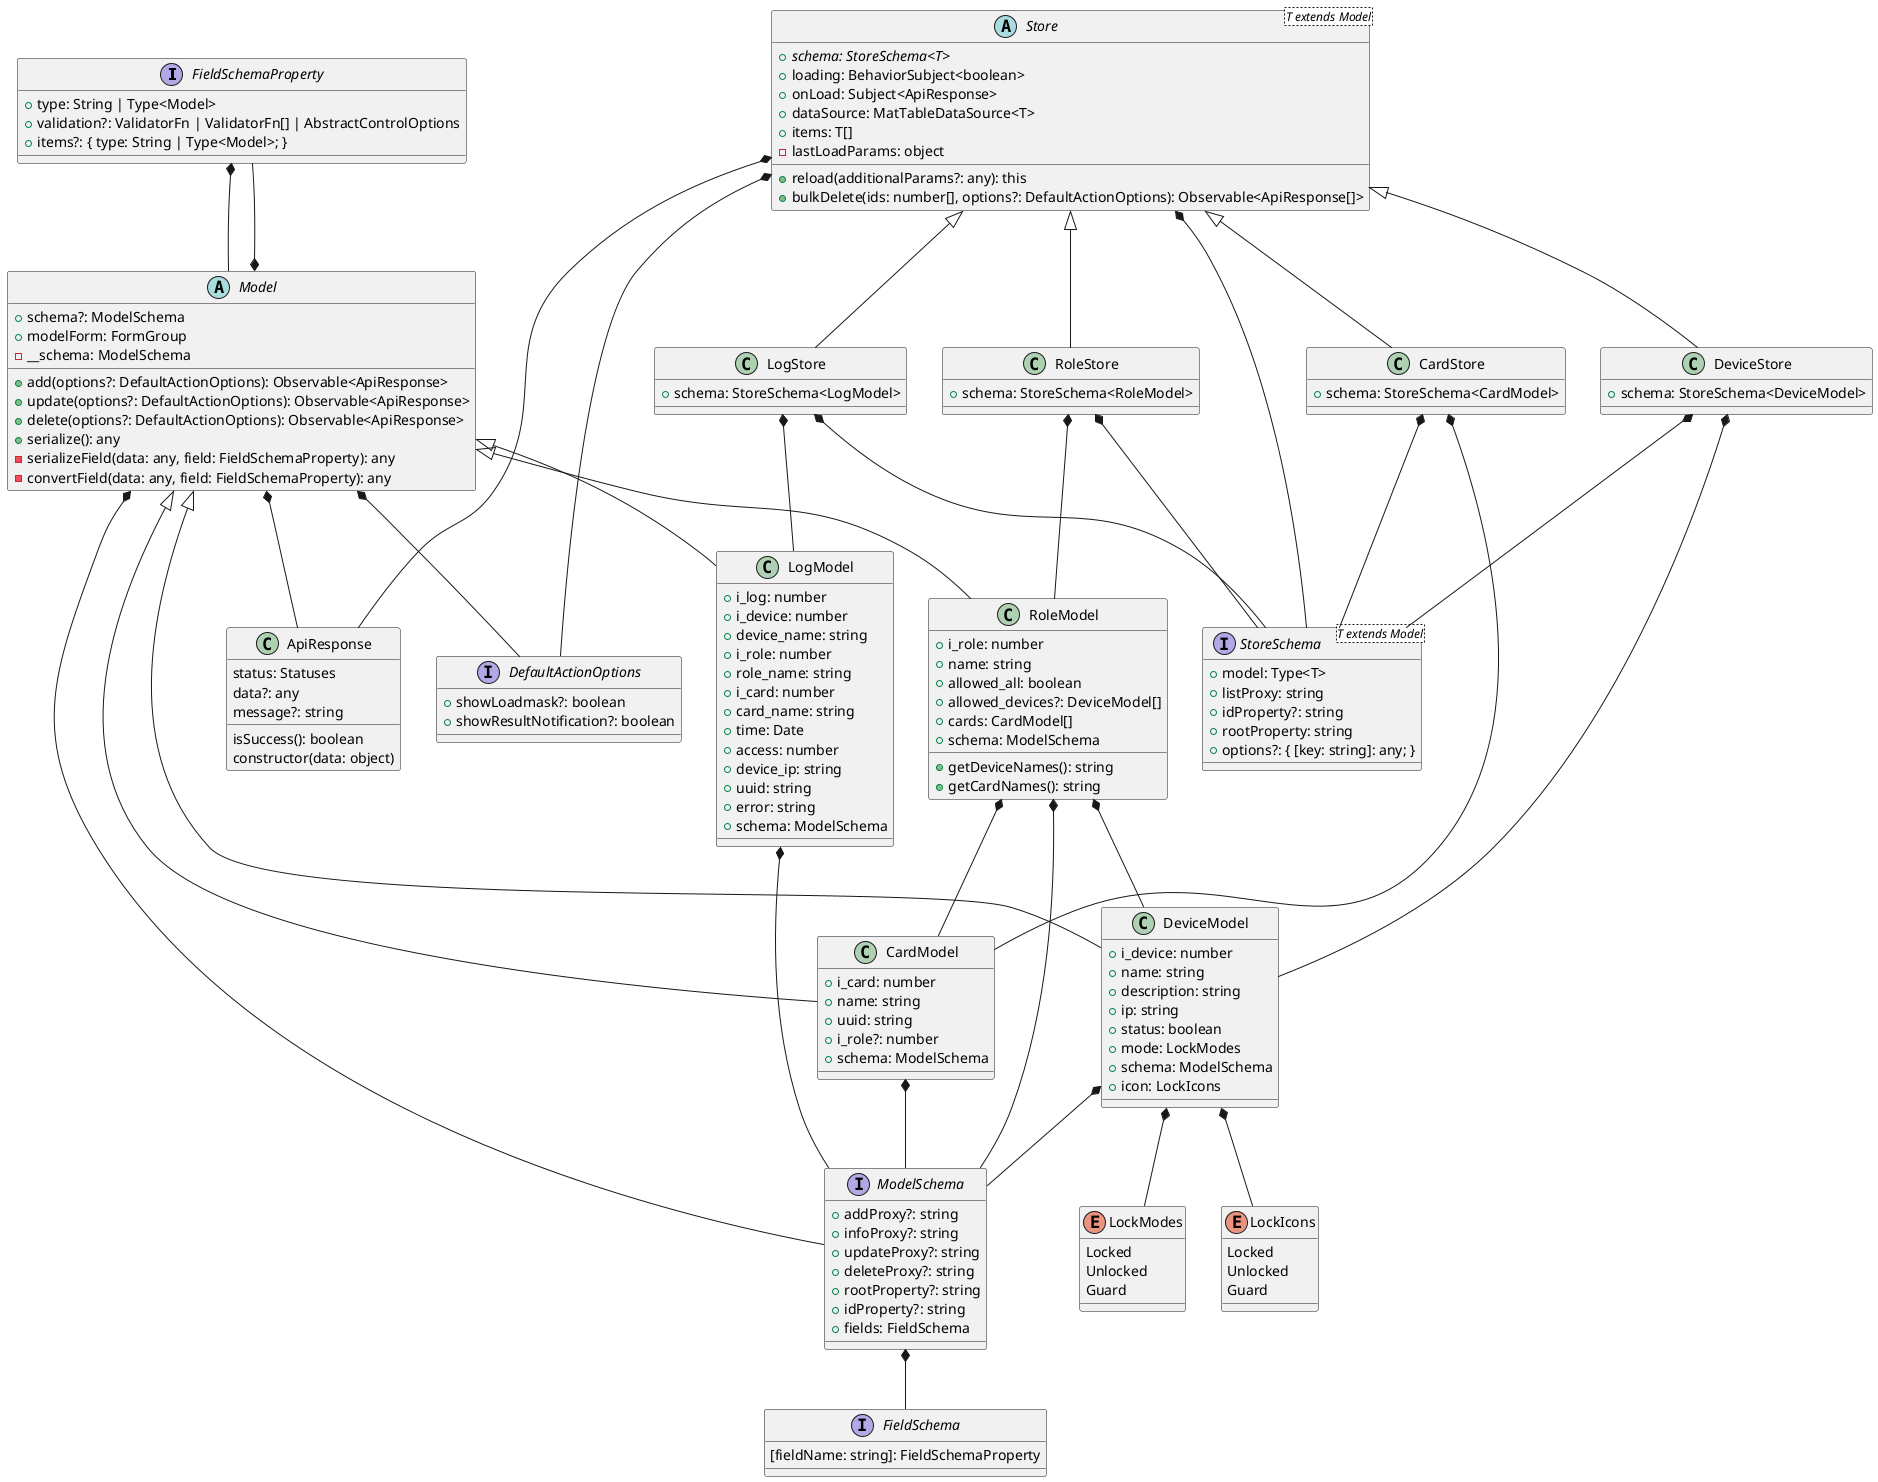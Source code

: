 @startuml
interface FieldSchemaProperty {
    +type: String | Type<Model>
    +validation?: ValidatorFn | ValidatorFn[] | AbstractControlOptions
    +items?: { type: String | Type<Model>; }
}
interface FieldSchema {
    [fieldName: string]: FieldSchemaProperty
}
interface ModelSchema {
    +addProxy?: string
    +infoProxy?: string
    +updateProxy?: string
    +deleteProxy?: string
    +rootProperty?: string
    +idProperty?: string
    +fields: FieldSchema
}
interface DefaultActionOptions {
    +showLoadmask?: boolean
    +showResultNotification?: boolean
}
abstract class Model {
    +schema?: ModelSchema
    +modelForm: FormGroup
    -__schema: ModelSchema
    +add(options?: DefaultActionOptions): Observable<ApiResponse>
    +update(options?: DefaultActionOptions): Observable<ApiResponse>
    +delete(options?: DefaultActionOptions): Observable<ApiResponse>
    +serialize(): any
    -serializeField(data: any, field: FieldSchemaProperty): any
    -convertField(data: any, field: FieldSchemaProperty): any
}
interface StoreSchema<T extends Model> {
    +model: Type<T>
    +listProxy: string
    +idProperty?: string
    +rootProperty: string
    +options?: { [key: string]: any; }
}
abstract class Store<T extends Model> {
    +{abstract} schema: StoreSchema<T>
    +loading: BehaviorSubject<boolean>
    +onLoad: Subject<ApiResponse>
    +dataSource: MatTableDataSource<T>
    +items: T[]
    -lastLoadParams: object
    +reload(additionalParams?: any): this
    +bulkDelete(ids: number[], options?: DefaultActionOptions): Observable<ApiResponse[]>
}
enum LockModes {
    Locked
    Unlocked
    Guard
}
enum LockIcons {
    Locked
    Unlocked
    Guard
}
class DeviceModel extends Model {
    +i_device: number
    +name: string
    +description: string
    +ip: string
    +status: boolean
    +mode: LockModes
    +schema: ModelSchema
    +icon: LockIcons
}
class CardModel extends Model {
    +i_card: number
    +name: string
    +uuid: string
    +i_role?: number
    +schema: ModelSchema
}
class RoleModel extends Model {
    +i_role: number
    +name: string
    +allowed_all: boolean
    +allowed_devices?: DeviceModel[]
    +cards: CardModel[]
    +schema: ModelSchema
    +getDeviceNames(): string
    +getCardNames(): string
}
class LogModel extends Model {
    +i_log: number
    +i_device: number
    +device_name: string
    +i_role: number
    +role_name: string
    +i_card: number
    +card_name: string
    +time: Date
    +access: number
    +device_ip: string
    +uuid: string
    +error: string
    +schema: ModelSchema
}

class DeviceStore extends Store {
    +schema: StoreSchema<DeviceModel>
}
class RoleStore extends Store {
    +schema: StoreSchema<RoleModel>
}
class LogStore extends Store {
    +schema: StoreSchema<LogModel>
}
class CardStore extends Store {
    +schema: StoreSchema<CardModel>
}

class ApiResponse {
    status: Statuses
    data?: any
    message?: string
    isSuccess(): boolean
    constructor(data: object)
}

FieldSchemaProperty *-- Model
ModelSchema *-- FieldSchema
Model *-- ModelSchema
Model *-- DefaultActionOptions
Model *-- ApiResponse
Model *-- FieldSchemaProperty
Store *-- StoreSchema
Store *-- ApiResponse
Store *-- DefaultActionOptions
DeviceModel *-- LockModes
DeviceModel *-- ModelSchema
DeviceModel *-- LockIcons
CardModel *-- ModelSchema
RoleModel *-- DeviceModel
RoleModel *-- CardModel
RoleModel *-- ModelSchema
LogModel *-- ModelSchema
DeviceStore *-- StoreSchema
DeviceStore *-- DeviceModel
RoleStore *-- StoreSchema
RoleStore *-- RoleModel
LogStore *-- StoreSchema
LogStore *-- LogModel
CardStore *-- StoreSchema
CardStore *-- CardModel

@enduml
